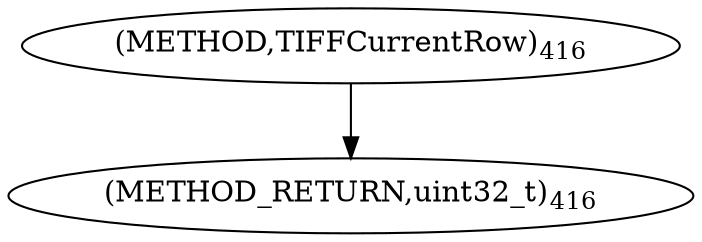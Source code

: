 digraph "TIFFCurrentRow" {  
"8727" [label = <(METHOD,TIFFCurrentRow)<SUB>416</SUB>> ]
"8729" [label = <(METHOD_RETURN,uint32_t)<SUB>416</SUB>> ]
  "8727" -> "8729" 
}
